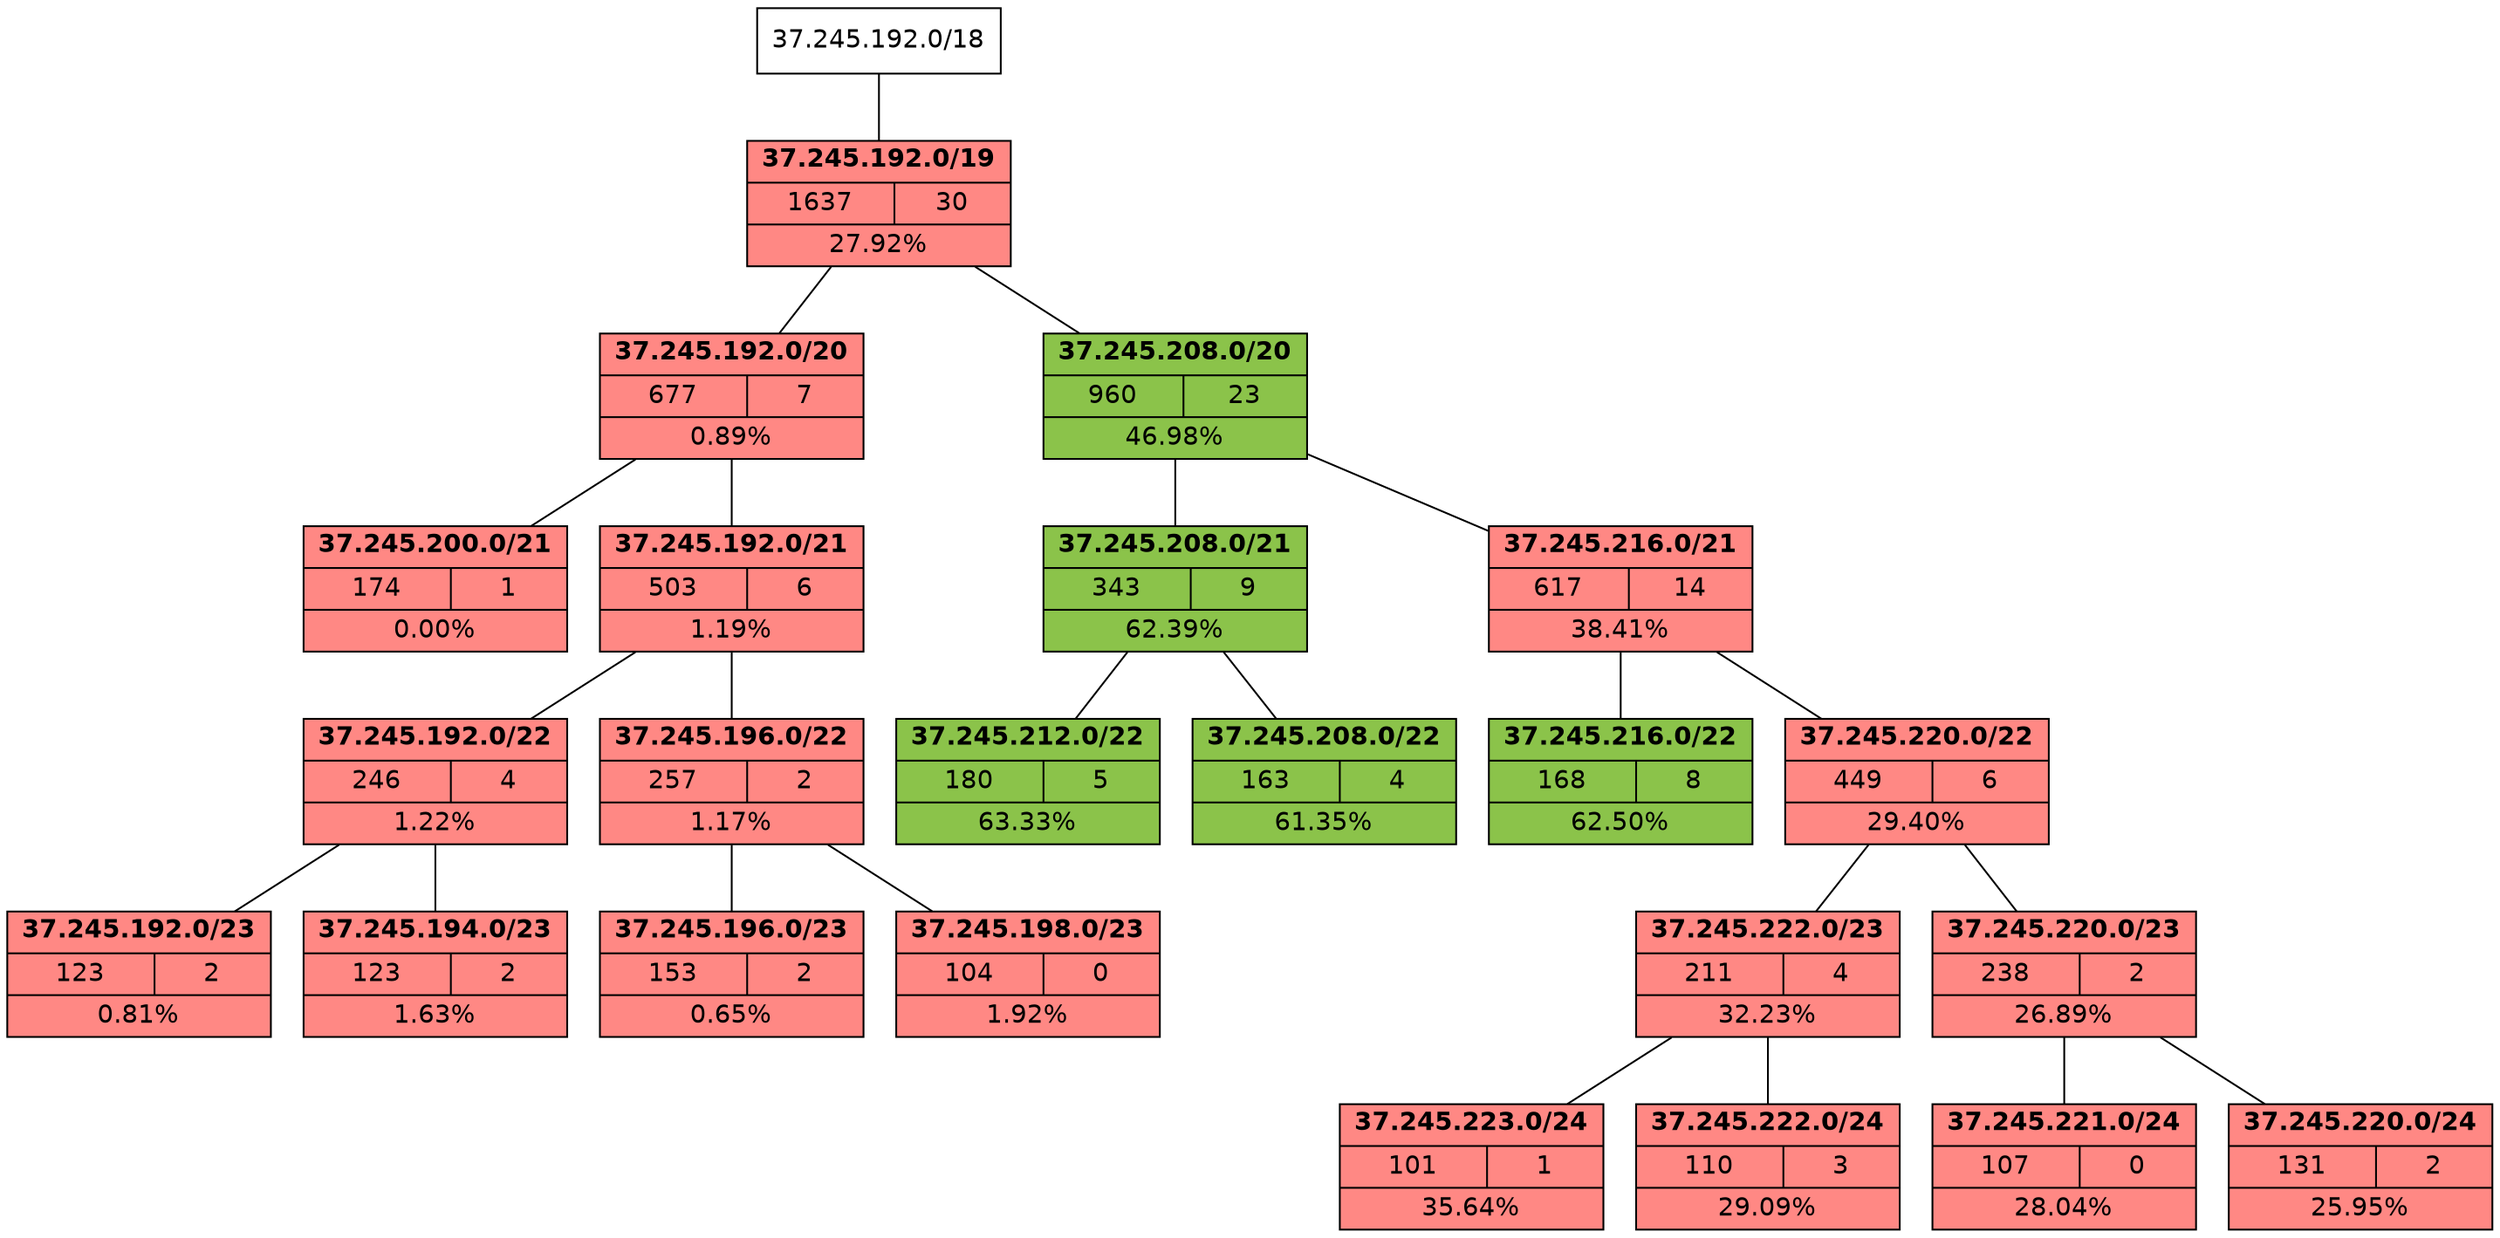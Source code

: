 
graph {
    fontname="Helvetica"
    node [shape=record, fontname="Helvetica"];
    rankdir=TB;
    splines=false;

    "37.245.200.0/21" [label=<{<B>37.245.200.0/21</B>|{174|1}|{0.00%}}>, style=filled, fillcolor="#FF8884"];
    "37.245.192.0/20" -- "37.245.200.0/21";

    "37.245.212.0/22" [label=<{<B>37.245.212.0/22</B>|{180|5}|{63.33%}}>, style=filled, fillcolor="#8bc34a"];
    "37.245.208.0/21" -- "37.245.212.0/22";

    "37.245.208.0/22" [label=<{<B>37.245.208.0/22</B>|{163|4}|{61.35%}}>, style=filled, fillcolor="#8bc34a"];
    "37.245.208.0/21" -- "37.245.208.0/22";

    "37.245.216.0/22" [label=<{<B>37.245.216.0/22</B>|{168|8}|{62.50%}}>, style=filled, fillcolor="#8bc34a"];
    "37.245.216.0/21" -- "37.245.216.0/22";

    "37.245.192.0/23" [label=<{<B>37.245.192.0/23</B>|{123|2}|{0.81%}}>, style=filled, fillcolor="#FF8884"];
    "37.245.192.0/22" -- "37.245.192.0/23";

    "37.245.194.0/23" [label=<{<B>37.245.194.0/23</B>|{123|2}|{1.63%}}>, style=filled, fillcolor="#FF8884"];
    "37.245.192.0/22" -- "37.245.194.0/23";

    "37.245.196.0/23" [label=<{<B>37.245.196.0/23</B>|{153|2}|{0.65%}}>, style=filled, fillcolor="#FF8884"];
    "37.245.196.0/22" -- "37.245.196.0/23";

    "37.245.198.0/23" [label=<{<B>37.245.198.0/23</B>|{104|0}|{1.92%}}>, style=filled, fillcolor="#FF8884"];
    "37.245.196.0/22" -- "37.245.198.0/23";

    "37.245.223.0/24" [label=<{<B>37.245.223.0/24</B>|{101|1}|{35.64%}}>, style=filled, fillcolor="#FF8884"];
    "37.245.222.0/23" -- "37.245.223.0/24";

    "37.245.222.0/24" [label=<{<B>37.245.222.0/24</B>|{110|3}|{29.09%}}>, style=filled, fillcolor="#FF8884"];
    "37.245.222.0/23" -- "37.245.222.0/24";

    "37.245.221.0/24" [label=<{<B>37.245.221.0/24</B>|{107|0}|{28.04%}}>, style=filled, fillcolor="#FF8884"];
    "37.245.220.0/23" -- "37.245.221.0/24";

    "37.245.220.0/24" [label=<{<B>37.245.220.0/24</B>|{131|2}|{25.95%}}>, style=filled, fillcolor="#FF8884"];
    "37.245.220.0/23" -- "37.245.220.0/24";

    "37.245.222.0/23" [label=<{<B>37.245.222.0/23</B>|{211|4}|{32.23%}}>, style=filled, fillcolor="#FF8884"];
    "37.245.220.0/22" -- "37.245.222.0/23";

    "37.245.220.0/23" [label=<{<B>37.245.220.0/23</B>|{238|2}|{26.89%}}>, style=filled, fillcolor="#FF8884"];
    "37.245.220.0/22" -- "37.245.220.0/23";

    "37.245.220.0/22" [label=<{<B>37.245.220.0/22</B>|{449|6}|{29.40%}}>, style=filled, fillcolor="#FF8884"];
    "37.245.216.0/21" -- "37.245.220.0/22";

    "37.245.192.0/22" [label=<{<B>37.245.192.0/22</B>|{246|4}|{1.22%}}>, style=filled, fillcolor="#FF8884"];
    "37.245.192.0/21" -- "37.245.192.0/22";

    "37.245.196.0/22" [label=<{<B>37.245.196.0/22</B>|{257|2}|{1.17%}}>, style=filled, fillcolor="#FF8884"];
    "37.245.192.0/21" -- "37.245.196.0/22";

    "37.245.216.0/21" [label=<{<B>37.245.216.0/21</B>|{617|14}|{38.41%}}>, style=filled, fillcolor="#FF8884"];
    "37.245.208.0/20" -- "37.245.216.0/21";

    "37.245.192.0/21" [label=<{<B>37.245.192.0/21</B>|{503|6}|{1.19%}}>, style=filled, fillcolor="#FF8884"];
    "37.245.192.0/20" -- "37.245.192.0/21";

    "37.245.208.0/21" [label=<{<B>37.245.208.0/21</B>|{343|9}|{62.39%}}>, style=filled, fillcolor="#8bc34a"];
    "37.245.208.0/20" -- "37.245.208.0/21";

    "37.245.208.0/20" [label=<{<B>37.245.208.0/20</B>|{960|23}|{46.98%}}>, style=filled, fillcolor="#8bc34a"];
    "37.245.192.0/19" -- "37.245.208.0/20";

    "37.245.192.0/20" [label=<{<B>37.245.192.0/20</B>|{677|7}|{0.89%}}>, style=filled, fillcolor="#FF8884"];
    "37.245.192.0/19" -- "37.245.192.0/20";

    "37.245.192.0/19" [label=<{<B>37.245.192.0/19</B>|{1637|30}|{27.92%}}>, style=filled, fillcolor="#FF8884"];
    "37.245.192.0/18" -- "37.245.192.0/19";
}

